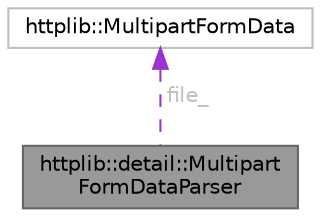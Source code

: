 digraph "httplib::detail::MultipartFormDataParser"
{
 // LATEX_PDF_SIZE
  bgcolor="transparent";
  edge [fontname=Helvetica,fontsize=10,labelfontname=Helvetica,labelfontsize=10];
  node [fontname=Helvetica,fontsize=10,shape=box,height=0.2,width=0.4];
  Node1 [id="Node000001",label="httplib::detail::Multipart\lFormDataParser",height=0.2,width=0.4,color="gray40", fillcolor="grey60", style="filled", fontcolor="black",tooltip=" "];
  Node2 -> Node1 [id="edge1_Node000001_Node000002",dir="back",color="darkorchid3",style="dashed",tooltip=" ",label=" file_",fontcolor="grey" ];
  Node2 [id="Node000002",label="httplib::MultipartFormData",height=0.2,width=0.4,color="grey75", fillcolor="white", style="filled",URL="$structhttplib_1_1MultipartFormData.html",tooltip=" "];
}
